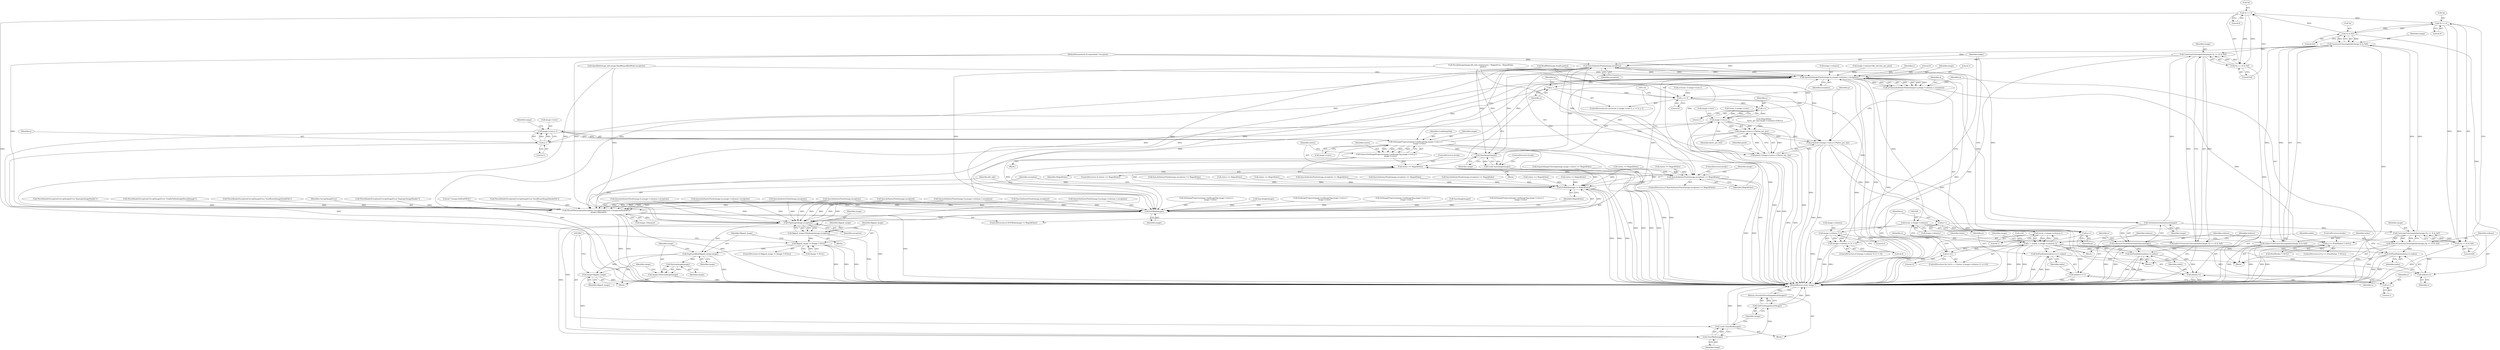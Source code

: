 digraph "0_ImageMagick_f6e9d0d9955e85bdd7540b251cd50d598dacc5e6_10@pointer" {
"1001083" [label="(Call,*p >> 4)"];
"1001056" [label="(Call,*p & 0xf)"];
"1001042" [label="(Call,*p >> 4)"];
"1001083" [label="(Call,*p >> 4)"];
"1001041" [label="(Call,(*p >> 4) & 0xf)"];
"1001039" [label="(Call,ConstrainColormapIndex(image,(*p >> 4) & 0xf))"];
"1001037" [label="(Call,index=ConstrainColormapIndex(image,(*p >> 4) & 0xf))"];
"1001047" [label="(Call,SetPixelIndex(indexes+x,index))"];
"1001054" [label="(Call,ConstrainColormapIndex(image,*p & 0xf))"];
"1001052" [label="(Call,index=ConstrainColormapIndex(image,*p & 0xf))"];
"1001060" [label="(Call,SetPixelIndex(indexes+x+1,index))"];
"1001080" [label="(Call,ConstrainColormapIndex(image,(*p >> 4) & 0xf))"];
"1001078" [label="(Call,index=ConstrainColormapIndex(image,(*p >> 4) & 0xf))"];
"1001088" [label="(Call,SetPixelIndex(indexes+x,index))"];
"1001097" [label="(Call,SyncAuthenticPixels(image,exception))"];
"1001000" [label="(Call,QueueAuthenticPixels(image,0,y,image->columns,1,exception))"];
"1000982" [label="(Call,y--)"];
"1000979" [label="(Call,y >= 0)"];
"1000994" [label="(Call,y-1)"];
"1000990" [label="(Call,image->rows-y-1)"];
"1000989" [label="(Call,(image->rows-y-1)*bytes_per_line)"];
"1000985" [label="(Call,p=pixels+(image->rows-y-1)*bytes_per_line)"];
"1001067" [label="(Call,p++)"];
"1001093" [label="(Call,p++)"];
"1000987" [label="(Call,pixels+(image->rows-y-1)*bytes_per_line)"];
"1001116" [label="(Call,image->rows-y-1)"];
"1001113" [label="(Call,SetImageProgress(image,LoadImageTag,image->rows-y-1,\n              image->rows))"];
"1001111" [label="(Call,status=SetImageProgress(image,LoadImageTag,image->rows-y-1,\n              image->rows))"];
"1001127" [label="(Call,status == MagickFalse)"];
"1001096" [label="(Call,SyncAuthenticPixels(image,exception) == MagickFalse)"];
"1001622" [label="(Call,EOFBlob(image) != MagickFalse)"];
"1001133" [label="(Call,SyncImage(image))"];
"1001131" [label="(Call,(void) SyncImage(image))"];
"1001623" [label="(Call,EOFBlob(image))"];
"1001643" [label="(Call,FlipImage(image,exception))"];
"1001641" [label="(Call,flipped_image=FlipImage(image,exception))"];
"1001647" [label="(Call,flipped_image != (Image *) NULL)"];
"1001653" [label="(Call,DuplicateBlob(flipped_image,image))"];
"1001658" [label="(Call,DestroyImage(image))"];
"1001656" [label="(Call,image=DestroyImage(image))"];
"1001660" [label="(Call,image=flipped_image)"];
"1001665" [label="(Call,CloseBlob(image))"];
"1001663" [label="(Call,(void) CloseBlob(image))"];
"1001668" [label="(Call,GetFirstImageInList(image))"];
"1001667" [label="(Return,return(GetFirstImageInList(image));)"];
"1000998" [label="(Call,q=QueueAuthenticPixels(image,0,y,image->columns,1,exception))"];
"1001010" [label="(Call,q == (PixelPacket *) NULL)"];
"1001018" [label="(Call,GetAuthenticIndexQueue(image))"];
"1001016" [label="(Call,indexes=GetAuthenticIndexQueue(image))"];
"1001048" [label="(Call,indexes+x)"];
"1001089" [label="(Call,indexes+x)"];
"1001027" [label="(Call,(ssize_t) image->columns)"];
"1001026" [label="(Call,(ssize_t) image->columns-1)"];
"1001024" [label="(Call,x < ((ssize_t) image->columns-1))"];
"1001033" [label="(Call,x+=2)"];
"1001061" [label="(Call,indexes+x+1)"];
"1001063" [label="(Call,x+1)"];
"1001071" [label="(Call,image->columns % 2)"];
"1001070" [label="(Call,(image->columns % 2) != 0)"];
"1001120" [label="(Call,y-1)"];
"1001626" [label="(Call,ThrowFileException(exception,CorruptImageError,\"UnexpectedEndOfFile\",\n      image->filename))"];
"1001082" [label="(Call,(*p >> 4) & 0xf)"];
"1001660" [label="(Call,image=flipped_image)"];
"1000984" [label="(Block,)"];
"1001034" [label="(Identifier,x)"];
"1000928" [label="(Call,SyncAuthenticPixels(image,exception))"];
"1001011" [label="(Identifier,q)"];
"1001094" [label="(Identifier,p)"];
"1001047" [label="(Call,SetPixelIndex(indexes+x,index))"];
"1001049" [label="(Identifier,indexes)"];
"1001641" [label="(Call,flipped_image=FlipImage(image,exception))"];
"1000981" [label="(Literal,0)"];
"1000179" [label="(Call,OpenBlob(image_info,image,ReadBinaryBlobMode,exception))"];
"1001041" [label="(Call,(*p >> 4) & 0xf)"];
"1001131" [label="(Call,(void) SyncImage(image))"];
"1001100" [label="(Identifier,MagickFalse)"];
"1000994" [label="(Call,y-1)"];
"1001670" [label="(MethodReturn,static Image *)"];
"1000989" [label="(Call,(image->rows-y-1)*bytes_per_line)"];
"1001057" [label="(Call,*p)"];
"1001093" [label="(Call,p++)"];
"1000672" [label="(Call,MagickMax(\n    bytes_per_line,image->columns+256UL))"];
"1001644" [label="(Identifier,image)"];
"1001267" [label="(Call,status == MagickFalse)"];
"1000116" [label="(MethodParameterIn,ExceptionInfo *exception)"];
"1001020" [label="(ControlStructure,for (x=0; x < ((ssize_t) image->columns-1); x+=2))"];
"1001059" [label="(Literal,0xf)"];
"1001636" [label="(Identifier,dib_info)"];
"1001062" [label="(Identifier,indexes)"];
"1001050" [label="(Identifier,x)"];
"1001122" [label="(Literal,1)"];
"1001083" [label="(Call,*p >> 4)"];
"1001088" [label="(Call,SetPixelIndex(indexes+x,index))"];
"1000991" [label="(Call,image->rows)"];
"1001622" [label="(Call,EOFBlob(image) != MagickFalse)"];
"1001053" [label="(Identifier,index)"];
"1000995" [label="(Identifier,y)"];
"1001577" [label="(Call,SyncAuthenticPixels(image,exception) == MagickFalse)"];
"1001036" [label="(Block,)"];
"1001656" [label="(Call,image=DestroyImage(image))"];
"1001098" [label="(Identifier,image)"];
"1001121" [label="(Identifier,y)"];
"1001236" [label="(Call,SyncAuthenticPixels(image,exception) == MagickFalse)"];
"1001629" [label="(Literal,\"UnexpectedEndOfFile\")"];
"1001087" [label="(Literal,0xf)"];
"1001037" [label="(Call,index=ConstrainColormapIndex(image,(*p >> 4) & 0xf))"];
"1001662" [label="(Identifier,flipped_image)"];
"1001080" [label="(Call,ConstrainColormapIndex(image,(*p >> 4) & 0xf))"];
"1001328" [label="(Call,QueueAuthenticPixels(image,0,y,image->columns,1,exception))"];
"1000970" [label="(Call,y=(ssize_t) image->rows-1)"];
"1001073" [label="(Identifier,image)"];
"1001665" [label="(Call,CloseBlob(image))"];
"1001002" [label="(Literal,0)"];
"1000502" [label="(Call,AcquireImageColormap(image,image->colors) == MagickFalse)"];
"1000712" [label="(Call,ReadBlob(image,length,pixels))"];
"1001115" [label="(Identifier,LoadImageTag)"];
"1001649" [label="(Call,(Image *) NULL)"];
"1001668" [label="(Call,GetFirstImageInList(image))"];
"1000562" [label="(Call,ThrowReaderException(CorruptImageError,\"InsufficientImageDataInFile\"))"];
"1000999" [label="(Identifier,q)"];
"1001000" [label="(Call,QueueAuthenticPixels(image,0,y,image->columns,1,exception))"];
"1001627" [label="(Identifier,exception)"];
"1001621" [label="(ControlStructure,if (EOFBlob(image) != MagickFalse))"];
"1001091" [label="(Identifier,x)"];
"1001077" [label="(Block,)"];
"1000980" [label="(Identifier,y)"];
"1000987" [label="(Call,pixels+(image->rows-y-1)*bytes_per_line)"];
"1000217" [label="(Call,ThrowReaderException(CorruptImageError,\"ImproperImageHeader\"))"];
"1000742" [label="(Call,ThrowReaderException(CorruptImageError,\"UnableToRunlengthDecodeImage\"))"];
"1001237" [label="(Call,SyncAuthenticPixels(image,exception))"];
"1001116" [label="(Call,image->rows-y-1)"];
"1001667" [label="(Return,return(GetFirstImageInList(image));)"];
"1001658" [label="(Call,DestroyImage(image))"];
"1001035" [label="(Literal,2)"];
"1001040" [label="(Identifier,image)"];
"1001654" [label="(Identifier,flipped_image)"];
"1000983" [label="(Identifier,y)"];
"1001130" [label="(ControlStructure,break;)"];
"1001015" [label="(ControlStructure,break;)"];
"1001051" [label="(Identifier,index)"];
"1001110" [label="(Block,)"];
"1001135" [label="(ControlStructure,break;)"];
"1000927" [label="(Call,SyncAuthenticPixels(image,exception) == MagickFalse)"];
"1001025" [label="(Identifier,x)"];
"1000944" [label="(Call,SetImageProgress(image,LoadImageTag,image->rows-y-1,\n              image->rows))"];
"1000810" [label="(Call,QueueAuthenticPixels(image,0,y,image->columns,1,exception))"];
"1001096" [label="(Call,SyncAuthenticPixels(image,exception) == MagickFalse)"];
"1001001" [label="(Identifier,image)"];
"1001134" [label="(Identifier,image)"];
"1001027" [label="(Call,(ssize_t) image->columns)"];
"1001124" [label="(Identifier,image)"];
"1001079" [label="(Identifier,index)"];
"1001010" [label="(Call,q == (PixelPacket *) NULL)"];
"1001068" [label="(Identifier,p)"];
"1001113" [label="(Call,SetImageProgress(image,LoadImageTag,image->rows-y-1,\n              image->rows))"];
"1001669" [label="(Identifier,image)"];
"1000998" [label="(Call,q=QueueAuthenticPixels(image,0,y,image->columns,1,exception))"];
"1001069" [label="(ControlStructure,if ((image->columns % 2) != 0))"];
"1001097" [label="(Call,SyncAuthenticPixels(image,exception))"];
"1001111" [label="(Call,status=SetImageProgress(image,LoadImageTag,image->rows-y-1,\n              image->rows))"];
"1001078" [label="(Call,index=ConstrainColormapIndex(image,(*p >> 4) & 0xf))"];
"1001117" [label="(Call,image->rows)"];
"1001099" [label="(Identifier,exception)"];
"1001033" [label="(Call,x+=2)"];
"1001067" [label="(Call,p++)"];
"1001475" [label="(Call,status == MagickFalse)"];
"1001645" [label="(Identifier,exception)"];
"1000722" [label="(Call,ThrowReaderException(CorruptImageError,\"InsufficientImageDataInFile\"))"];
"1001090" [label="(Identifier,indexes)"];
"1001016" [label="(Call,indexes=GetAuthenticIndexQueue(image))"];
"1001653" [label="(Call,DuplicateBlob(flipped_image,image))"];
"1001647" [label="(Call,flipped_image != (Image *) NULL)"];
"1001045" [label="(Literal,4)"];
"1001055" [label="(Identifier,image)"];
"1001129" [label="(Identifier,MagickFalse)"];
"1001643" [label="(Call,FlipImage(image,exception))"];
"1001624" [label="(Identifier,image)"];
"1001042" [label="(Call,*p >> 4)"];
"1001038" [label="(Identifier,index)"];
"1001056" [label="(Call,*p & 0xf)"];
"1001063" [label="(Call,x+1)"];
"1000117" [label="(Block,)"];
"1001009" [label="(ControlStructure,if (q == (PixelPacket *) NULL))"];
"1001017" [label="(Identifier,indexes)"];
"1001642" [label="(Identifier,flipped_image)"];
"1000968" [label="(Block,)"];
"1001594" [label="(Call,SetImageProgress(image,LoadImageTag,image->rows-y-1,\n              image->rows))"];
"1001072" [label="(Call,image->columns)"];
"1001652" [label="(Block,)"];
"1001048" [label="(Call,indexes+x)"];
"1001039" [label="(Call,ConstrainColormapIndex(image,(*p >> 4) & 0xf))"];
"1001029" [label="(Call,image->columns)"];
"1001081" [label="(Identifier,image)"];
"1000739" [label="(Call,status == MagickFalse)"];
"1001625" [label="(Identifier,MagickFalse)"];
"1001071" [label="(Call,image->columns % 2)"];
"1000986" [label="(Identifier,p)"];
"1001060" [label="(Call,SetPixelIndex(indexes+x+1,index))"];
"1001086" [label="(Literal,4)"];
"1000982" [label="(Call,y--)"];
"1001127" [label="(Call,status == MagickFalse)"];
"1001089" [label="(Call,indexes+x)"];
"1001019" [label="(Identifier,image)"];
"1000985" [label="(Call,p=pixels+(image->rows-y-1)*bytes_per_line)"];
"1001032" [label="(Literal,1)"];
"1000964" [label="(Call,SyncImage(image))"];
"1001012" [label="(Call,(PixelPacket *) NULL)"];
"1001126" [label="(ControlStructure,if (status == MagickFalse))"];
"1001095" [label="(ControlStructure,if (SyncAuthenticPixels(image,exception) == MagickFalse))"];
"1001648" [label="(Identifier,flipped_image)"];
"1000973" [label="(Call,(ssize_t) image->rows)"];
"1001022" [label="(Identifier,x)"];
"1001623" [label="(Call,EOFBlob(image))"];
"1001101" [label="(ControlStructure,break;)"];
"1001123" [label="(Call,image->rows)"];
"1001666" [label="(Identifier,image)"];
"1001628" [label="(Identifier,CorruptImageError)"];
"1001066" [label="(Identifier,index)"];
"1001461" [label="(Call,SetImageProgress(image,LoadImageTag,image->rows-y-1,\n              image->rows))"];
"1001054" [label="(Call,ConstrainColormapIndex(image,*p & 0xf))"];
"1001659" [label="(Identifier,image)"];
"1001021" [label="(Call,x=0)"];
"1001007" [label="(Literal,1)"];
"1001657" [label="(Identifier,image)"];
"1001608" [label="(Call,status == MagickFalse)"];
"1000958" [label="(Call,status == MagickFalse)"];
"1001064" [label="(Identifier,x)"];
"1001639" [label="(Block,)"];
"1001661" [label="(Identifier,image)"];
"1001082" [label="(Call,(*p >> 4) & 0xf)"];
"1000990" [label="(Call,image->rows-y-1)"];
"1001065" [label="(Literal,1)"];
"1001514" [label="(Call,QueueAuthenticPixels(image,0,y,image->columns,1,exception))"];
"1001004" [label="(Call,image->columns)"];
"1001614" [label="(Call,ThrowReaderException(CorruptImageError,\"ImproperImageHeader\"))"];
"1001046" [label="(Literal,0xf)"];
"1000478" [label="(Call,status == MagickFalse)"];
"1001105" [label="(Identifier,image)"];
"1001253" [label="(Call,SetImageProgress(image,LoadImageTag,image->rows-y-1,\n              image->rows))"];
"1001578" [label="(Call,SyncAuthenticPixels(image,exception))"];
"1000988" [label="(Identifier,pixels)"];
"1001043" [label="(Call,*p)"];
"1001084" [label="(Call,*p)"];
"1000979" [label="(Call,y >= 0)"];
"1001024" [label="(Call,x < ((ssize_t) image->columns-1))"];
"1001114" [label="(Identifier,image)"];
"1001075" [label="(Literal,2)"];
"1000647" [label="(Call,image->columns*dib_info.bits_per_pixel)"];
"1001444" [label="(Call,SyncAuthenticPixels(image,exception) == MagickFalse)"];
"1001626" [label="(Call,ThrowFileException(exception,CorruptImageError,\"UnexpectedEndOfFile\",\n      image->filename))"];
"1000729" [label="(Call,DecodeImage(image,dib_info.compression ? MagickTrue : MagickFalse,\n        pixels))"];
"1001061" [label="(Call,indexes+x+1)"];
"1001026" [label="(Call,(ssize_t) image->columns-1)"];
"1000969" [label="(ControlStructure,for (y=(ssize_t) image->rows-1; y >= 0; y--))"];
"1001003" [label="(Identifier,y)"];
"1001646" [label="(ControlStructure,if (flipped_image != (Image *) NULL))"];
"1001133" [label="(Call,SyncImage(image))"];
"1001076" [label="(Literal,0)"];
"1001112" [label="(Identifier,status)"];
"1001630" [label="(Call,image->filename)"];
"1001092" [label="(Identifier,index)"];
"1001186" [label="(Call,QueueAuthenticPixels(image,0,y,image->columns,1,exception))"];
"1001273" [label="(Call,SyncImage(image))"];
"1001018" [label="(Call,GetAuthenticIndexQueue(image))"];
"1001070" [label="(Call,(image->columns % 2) != 0)"];
"1001008" [label="(Identifier,exception)"];
"1001445" [label="(Call,SyncAuthenticPixels(image,exception))"];
"1001128" [label="(Identifier,status)"];
"1001052" [label="(Call,index=ConstrainColormapIndex(image,*p & 0xf))"];
"1001120" [label="(Call,y-1)"];
"1000997" [label="(Identifier,bytes_per_line)"];
"1001663" [label="(Call,(void) CloseBlob(image))"];
"1000996" [label="(Literal,1)"];
"1001655" [label="(Identifier,image)"];
"1001083" -> "1001082"  [label="AST: "];
"1001083" -> "1001086"  [label="CFG: "];
"1001084" -> "1001083"  [label="AST: "];
"1001086" -> "1001083"  [label="AST: "];
"1001087" -> "1001083"  [label="CFG: "];
"1001083" -> "1001670"  [label="DDG: "];
"1001083" -> "1001042"  [label="DDG: "];
"1001083" -> "1001082"  [label="DDG: "];
"1001083" -> "1001082"  [label="DDG: "];
"1001056" -> "1001083"  [label="DDG: "];
"1001056" -> "1001054"  [label="AST: "];
"1001056" -> "1001059"  [label="CFG: "];
"1001057" -> "1001056"  [label="AST: "];
"1001059" -> "1001056"  [label="AST: "];
"1001054" -> "1001056"  [label="CFG: "];
"1001056" -> "1001670"  [label="DDG: "];
"1001056" -> "1001042"  [label="DDG: "];
"1001056" -> "1001054"  [label="DDG: "];
"1001056" -> "1001054"  [label="DDG: "];
"1001042" -> "1001056"  [label="DDG: "];
"1001042" -> "1001041"  [label="AST: "];
"1001042" -> "1001045"  [label="CFG: "];
"1001043" -> "1001042"  [label="AST: "];
"1001045" -> "1001042"  [label="AST: "];
"1001046" -> "1001042"  [label="CFG: "];
"1001042" -> "1001041"  [label="DDG: "];
"1001042" -> "1001041"  [label="DDG: "];
"1001041" -> "1001039"  [label="AST: "];
"1001041" -> "1001046"  [label="CFG: "];
"1001046" -> "1001041"  [label="AST: "];
"1001039" -> "1001041"  [label="CFG: "];
"1001041" -> "1001670"  [label="DDG: "];
"1001041" -> "1001039"  [label="DDG: "];
"1001041" -> "1001039"  [label="DDG: "];
"1001039" -> "1001037"  [label="AST: "];
"1001040" -> "1001039"  [label="AST: "];
"1001037" -> "1001039"  [label="CFG: "];
"1001039" -> "1001670"  [label="DDG: "];
"1001039" -> "1001037"  [label="DDG: "];
"1001039" -> "1001037"  [label="DDG: "];
"1001054" -> "1001039"  [label="DDG: "];
"1001018" -> "1001039"  [label="DDG: "];
"1001039" -> "1001054"  [label="DDG: "];
"1001037" -> "1001036"  [label="AST: "];
"1001038" -> "1001037"  [label="AST: "];
"1001049" -> "1001037"  [label="CFG: "];
"1001037" -> "1001670"  [label="DDG: "];
"1001037" -> "1001047"  [label="DDG: "];
"1001047" -> "1001036"  [label="AST: "];
"1001047" -> "1001051"  [label="CFG: "];
"1001048" -> "1001047"  [label="AST: "];
"1001051" -> "1001047"  [label="AST: "];
"1001053" -> "1001047"  [label="CFG: "];
"1001047" -> "1001670"  [label="DDG: "];
"1001047" -> "1001670"  [label="DDG: "];
"1001016" -> "1001047"  [label="DDG: "];
"1001024" -> "1001047"  [label="DDG: "];
"1001054" -> "1001052"  [label="AST: "];
"1001055" -> "1001054"  [label="AST: "];
"1001052" -> "1001054"  [label="CFG: "];
"1001054" -> "1001670"  [label="DDG: "];
"1001054" -> "1001052"  [label="DDG: "];
"1001054" -> "1001052"  [label="DDG: "];
"1001054" -> "1001080"  [label="DDG: "];
"1001054" -> "1001097"  [label="DDG: "];
"1001052" -> "1001036"  [label="AST: "];
"1001053" -> "1001052"  [label="AST: "];
"1001062" -> "1001052"  [label="CFG: "];
"1001052" -> "1001670"  [label="DDG: "];
"1001052" -> "1001060"  [label="DDG: "];
"1001060" -> "1001036"  [label="AST: "];
"1001060" -> "1001066"  [label="CFG: "];
"1001061" -> "1001060"  [label="AST: "];
"1001066" -> "1001060"  [label="AST: "];
"1001068" -> "1001060"  [label="CFG: "];
"1001060" -> "1001670"  [label="DDG: "];
"1001060" -> "1001670"  [label="DDG: "];
"1001060" -> "1001670"  [label="DDG: "];
"1001024" -> "1001060"  [label="DDG: "];
"1001080" -> "1001078"  [label="AST: "];
"1001080" -> "1001082"  [label="CFG: "];
"1001081" -> "1001080"  [label="AST: "];
"1001082" -> "1001080"  [label="AST: "];
"1001078" -> "1001080"  [label="CFG: "];
"1001080" -> "1001670"  [label="DDG: "];
"1001080" -> "1001078"  [label="DDG: "];
"1001080" -> "1001078"  [label="DDG: "];
"1001018" -> "1001080"  [label="DDG: "];
"1001082" -> "1001080"  [label="DDG: "];
"1001082" -> "1001080"  [label="DDG: "];
"1001080" -> "1001097"  [label="DDG: "];
"1001078" -> "1001077"  [label="AST: "];
"1001079" -> "1001078"  [label="AST: "];
"1001090" -> "1001078"  [label="CFG: "];
"1001078" -> "1001670"  [label="DDG: "];
"1001078" -> "1001088"  [label="DDG: "];
"1001088" -> "1001077"  [label="AST: "];
"1001088" -> "1001092"  [label="CFG: "];
"1001089" -> "1001088"  [label="AST: "];
"1001092" -> "1001088"  [label="AST: "];
"1001094" -> "1001088"  [label="CFG: "];
"1001088" -> "1001670"  [label="DDG: "];
"1001088" -> "1001670"  [label="DDG: "];
"1001088" -> "1001670"  [label="DDG: "];
"1001016" -> "1001088"  [label="DDG: "];
"1001024" -> "1001088"  [label="DDG: "];
"1001097" -> "1001096"  [label="AST: "];
"1001097" -> "1001099"  [label="CFG: "];
"1001098" -> "1001097"  [label="AST: "];
"1001099" -> "1001097"  [label="AST: "];
"1001100" -> "1001097"  [label="CFG: "];
"1001097" -> "1001670"  [label="DDG: "];
"1001097" -> "1001000"  [label="DDG: "];
"1001097" -> "1001000"  [label="DDG: "];
"1001097" -> "1001096"  [label="DDG: "];
"1001097" -> "1001096"  [label="DDG: "];
"1001018" -> "1001097"  [label="DDG: "];
"1001000" -> "1001097"  [label="DDG: "];
"1000116" -> "1001097"  [label="DDG: "];
"1001097" -> "1001113"  [label="DDG: "];
"1001097" -> "1001133"  [label="DDG: "];
"1001097" -> "1001623"  [label="DDG: "];
"1001097" -> "1001626"  [label="DDG: "];
"1001097" -> "1001643"  [label="DDG: "];
"1001000" -> "1000998"  [label="AST: "];
"1001000" -> "1001008"  [label="CFG: "];
"1001001" -> "1001000"  [label="AST: "];
"1001002" -> "1001000"  [label="AST: "];
"1001003" -> "1001000"  [label="AST: "];
"1001004" -> "1001000"  [label="AST: "];
"1001007" -> "1001000"  [label="AST: "];
"1001008" -> "1001000"  [label="AST: "];
"1000998" -> "1001000"  [label="CFG: "];
"1001000" -> "1001670"  [label="DDG: "];
"1001000" -> "1001670"  [label="DDG: "];
"1001000" -> "1001670"  [label="DDG: "];
"1001000" -> "1000982"  [label="DDG: "];
"1001000" -> "1000998"  [label="DDG: "];
"1001000" -> "1000998"  [label="DDG: "];
"1001000" -> "1000998"  [label="DDG: "];
"1001000" -> "1000998"  [label="DDG: "];
"1001000" -> "1000998"  [label="DDG: "];
"1001000" -> "1000998"  [label="DDG: "];
"1000729" -> "1001000"  [label="DDG: "];
"1001113" -> "1001000"  [label="DDG: "];
"1000712" -> "1001000"  [label="DDG: "];
"1000994" -> "1001000"  [label="DDG: "];
"1001071" -> "1001000"  [label="DDG: "];
"1000647" -> "1001000"  [label="DDG: "];
"1000179" -> "1001000"  [label="DDG: "];
"1000116" -> "1001000"  [label="DDG: "];
"1001000" -> "1001018"  [label="DDG: "];
"1001000" -> "1001027"  [label="DDG: "];
"1001000" -> "1001120"  [label="DDG: "];
"1001000" -> "1001133"  [label="DDG: "];
"1001000" -> "1001623"  [label="DDG: "];
"1001000" -> "1001626"  [label="DDG: "];
"1001000" -> "1001643"  [label="DDG: "];
"1000982" -> "1000969"  [label="AST: "];
"1000982" -> "1000983"  [label="CFG: "];
"1000983" -> "1000982"  [label="AST: "];
"1000980" -> "1000982"  [label="CFG: "];
"1000982" -> "1000979"  [label="DDG: "];
"1001120" -> "1000982"  [label="DDG: "];
"1000979" -> "1000969"  [label="AST: "];
"1000979" -> "1000981"  [label="CFG: "];
"1000980" -> "1000979"  [label="AST: "];
"1000981" -> "1000979"  [label="AST: "];
"1000986" -> "1000979"  [label="CFG: "];
"1001132" -> "1000979"  [label="CFG: "];
"1000979" -> "1001670"  [label="DDG: "];
"1000979" -> "1001670"  [label="DDG: "];
"1000970" -> "1000979"  [label="DDG: "];
"1000979" -> "1000994"  [label="DDG: "];
"1000994" -> "1000990"  [label="AST: "];
"1000994" -> "1000996"  [label="CFG: "];
"1000995" -> "1000994"  [label="AST: "];
"1000996" -> "1000994"  [label="AST: "];
"1000990" -> "1000994"  [label="CFG: "];
"1000994" -> "1000990"  [label="DDG: "];
"1000994" -> "1000990"  [label="DDG: "];
"1000990" -> "1000989"  [label="AST: "];
"1000991" -> "1000990"  [label="AST: "];
"1000997" -> "1000990"  [label="CFG: "];
"1000990" -> "1001670"  [label="DDG: "];
"1000990" -> "1001670"  [label="DDG: "];
"1000990" -> "1000989"  [label="DDG: "];
"1000990" -> "1000989"  [label="DDG: "];
"1001113" -> "1000990"  [label="DDG: "];
"1000973" -> "1000990"  [label="DDG: "];
"1000990" -> "1001116"  [label="DDG: "];
"1000989" -> "1000987"  [label="AST: "];
"1000989" -> "1000997"  [label="CFG: "];
"1000997" -> "1000989"  [label="AST: "];
"1000987" -> "1000989"  [label="CFG: "];
"1000989" -> "1001670"  [label="DDG: "];
"1000989" -> "1001670"  [label="DDG: "];
"1000989" -> "1000985"  [label="DDG: "];
"1000989" -> "1000985"  [label="DDG: "];
"1000989" -> "1000987"  [label="DDG: "];
"1000989" -> "1000987"  [label="DDG: "];
"1000672" -> "1000989"  [label="DDG: "];
"1000985" -> "1000984"  [label="AST: "];
"1000985" -> "1000987"  [label="CFG: "];
"1000986" -> "1000985"  [label="AST: "];
"1000987" -> "1000985"  [label="AST: "];
"1000999" -> "1000985"  [label="CFG: "];
"1000985" -> "1001670"  [label="DDG: "];
"1000985" -> "1001670"  [label="DDG: "];
"1000712" -> "1000985"  [label="DDG: "];
"1000729" -> "1000985"  [label="DDG: "];
"1000985" -> "1001067"  [label="DDG: "];
"1000985" -> "1001093"  [label="DDG: "];
"1001067" -> "1001036"  [label="AST: "];
"1001067" -> "1001068"  [label="CFG: "];
"1001068" -> "1001067"  [label="AST: "];
"1001034" -> "1001067"  [label="CFG: "];
"1001067" -> "1001670"  [label="DDG: "];
"1001067" -> "1001093"  [label="DDG: "];
"1001093" -> "1001077"  [label="AST: "];
"1001093" -> "1001094"  [label="CFG: "];
"1001094" -> "1001093"  [label="AST: "];
"1001098" -> "1001093"  [label="CFG: "];
"1001093" -> "1001670"  [label="DDG: "];
"1000988" -> "1000987"  [label="AST: "];
"1000987" -> "1001670"  [label="DDG: "];
"1000987" -> "1001670"  [label="DDG: "];
"1000712" -> "1000987"  [label="DDG: "];
"1000729" -> "1000987"  [label="DDG: "];
"1001116" -> "1001113"  [label="AST: "];
"1001116" -> "1001120"  [label="CFG: "];
"1001117" -> "1001116"  [label="AST: "];
"1001120" -> "1001116"  [label="AST: "];
"1001124" -> "1001116"  [label="CFG: "];
"1001116" -> "1001670"  [label="DDG: "];
"1001116" -> "1001113"  [label="DDG: "];
"1001116" -> "1001113"  [label="DDG: "];
"1001120" -> "1001116"  [label="DDG: "];
"1001120" -> "1001116"  [label="DDG: "];
"1001113" -> "1001111"  [label="AST: "];
"1001113" -> "1001123"  [label="CFG: "];
"1001114" -> "1001113"  [label="AST: "];
"1001115" -> "1001113"  [label="AST: "];
"1001123" -> "1001113"  [label="AST: "];
"1001111" -> "1001113"  [label="CFG: "];
"1001113" -> "1001670"  [label="DDG: "];
"1001113" -> "1001670"  [label="DDG: "];
"1001113" -> "1001670"  [label="DDG: "];
"1001113" -> "1001111"  [label="DDG: "];
"1001113" -> "1001111"  [label="DDG: "];
"1001113" -> "1001111"  [label="DDG: "];
"1001113" -> "1001111"  [label="DDG: "];
"1001113" -> "1001133"  [label="DDG: "];
"1001113" -> "1001623"  [label="DDG: "];
"1001111" -> "1001110"  [label="AST: "];
"1001112" -> "1001111"  [label="AST: "];
"1001128" -> "1001111"  [label="CFG: "];
"1001111" -> "1001670"  [label="DDG: "];
"1001111" -> "1001127"  [label="DDG: "];
"1001127" -> "1001126"  [label="AST: "];
"1001127" -> "1001129"  [label="CFG: "];
"1001128" -> "1001127"  [label="AST: "];
"1001129" -> "1001127"  [label="AST: "];
"1001130" -> "1001127"  [label="CFG: "];
"1000983" -> "1001127"  [label="CFG: "];
"1001127" -> "1001670"  [label="DDG: "];
"1001127" -> "1001670"  [label="DDG: "];
"1001127" -> "1001096"  [label="DDG: "];
"1001096" -> "1001127"  [label="DDG: "];
"1001127" -> "1001622"  [label="DDG: "];
"1001096" -> "1001095"  [label="AST: "];
"1001096" -> "1001100"  [label="CFG: "];
"1001100" -> "1001096"  [label="AST: "];
"1001101" -> "1001096"  [label="CFG: "];
"1001105" -> "1001096"  [label="CFG: "];
"1001096" -> "1001670"  [label="DDG: "];
"1001096" -> "1001670"  [label="DDG: "];
"1000478" -> "1001096"  [label="DDG: "];
"1000739" -> "1001096"  [label="DDG: "];
"1000502" -> "1001096"  [label="DDG: "];
"1001096" -> "1001622"  [label="DDG: "];
"1001622" -> "1001621"  [label="AST: "];
"1001622" -> "1001625"  [label="CFG: "];
"1001623" -> "1001622"  [label="AST: "];
"1001625" -> "1001622"  [label="AST: "];
"1001627" -> "1001622"  [label="CFG: "];
"1001636" -> "1001622"  [label="CFG: "];
"1001622" -> "1001670"  [label="DDG: "];
"1001622" -> "1001670"  [label="DDG: "];
"1001622" -> "1001670"  [label="DDG: "];
"1001623" -> "1001622"  [label="DDG: "];
"1001444" -> "1001622"  [label="DDG: "];
"1001475" -> "1001622"  [label="DDG: "];
"1001608" -> "1001622"  [label="DDG: "];
"1000478" -> "1001622"  [label="DDG: "];
"1000739" -> "1001622"  [label="DDG: "];
"1001267" -> "1001622"  [label="DDG: "];
"1000958" -> "1001622"  [label="DDG: "];
"1000927" -> "1001622"  [label="DDG: "];
"1000502" -> "1001622"  [label="DDG: "];
"1001577" -> "1001622"  [label="DDG: "];
"1001236" -> "1001622"  [label="DDG: "];
"1001133" -> "1001131"  [label="AST: "];
"1001133" -> "1001134"  [label="CFG: "];
"1001134" -> "1001133"  [label="AST: "];
"1001131" -> "1001133"  [label="CFG: "];
"1001133" -> "1001131"  [label="DDG: "];
"1000729" -> "1001133"  [label="DDG: "];
"1000712" -> "1001133"  [label="DDG: "];
"1001133" -> "1001623"  [label="DDG: "];
"1001131" -> "1000968"  [label="AST: "];
"1001132" -> "1001131"  [label="AST: "];
"1001135" -> "1001131"  [label="CFG: "];
"1001131" -> "1001670"  [label="DDG: "];
"1001131" -> "1001670"  [label="DDG: "];
"1001623" -> "1001624"  [label="CFG: "];
"1001624" -> "1001623"  [label="AST: "];
"1001625" -> "1001623"  [label="CFG: "];
"1001461" -> "1001623"  [label="DDG: "];
"1000729" -> "1001623"  [label="DDG: "];
"1000964" -> "1001623"  [label="DDG: "];
"1001237" -> "1001623"  [label="DDG: "];
"1001514" -> "1001623"  [label="DDG: "];
"1000712" -> "1001623"  [label="DDG: "];
"1000944" -> "1001623"  [label="DDG: "];
"1000810" -> "1001623"  [label="DDG: "];
"1001445" -> "1001623"  [label="DDG: "];
"1001186" -> "1001623"  [label="DDG: "];
"1001328" -> "1001623"  [label="DDG: "];
"1001578" -> "1001623"  [label="DDG: "];
"1001253" -> "1001623"  [label="DDG: "];
"1000928" -> "1001623"  [label="DDG: "];
"1001273" -> "1001623"  [label="DDG: "];
"1001594" -> "1001623"  [label="DDG: "];
"1001623" -> "1001643"  [label="DDG: "];
"1001623" -> "1001665"  [label="DDG: "];
"1001643" -> "1001641"  [label="AST: "];
"1001643" -> "1001645"  [label="CFG: "];
"1001644" -> "1001643"  [label="AST: "];
"1001645" -> "1001643"  [label="AST: "];
"1001641" -> "1001643"  [label="CFG: "];
"1001643" -> "1001670"  [label="DDG: "];
"1001643" -> "1001641"  [label="DDG: "];
"1001643" -> "1001641"  [label="DDG: "];
"1001578" -> "1001643"  [label="DDG: "];
"1001237" -> "1001643"  [label="DDG: "];
"1001514" -> "1001643"  [label="DDG: "];
"1000810" -> "1001643"  [label="DDG: "];
"1000928" -> "1001643"  [label="DDG: "];
"1001445" -> "1001643"  [label="DDG: "];
"1001626" -> "1001643"  [label="DDG: "];
"1001328" -> "1001643"  [label="DDG: "];
"1000179" -> "1001643"  [label="DDG: "];
"1001186" -> "1001643"  [label="DDG: "];
"1000116" -> "1001643"  [label="DDG: "];
"1001643" -> "1001653"  [label="DDG: "];
"1001643" -> "1001665"  [label="DDG: "];
"1001641" -> "1001639"  [label="AST: "];
"1001642" -> "1001641"  [label="AST: "];
"1001648" -> "1001641"  [label="CFG: "];
"1001641" -> "1001670"  [label="DDG: "];
"1001641" -> "1001647"  [label="DDG: "];
"1001647" -> "1001646"  [label="AST: "];
"1001647" -> "1001649"  [label="CFG: "];
"1001648" -> "1001647"  [label="AST: "];
"1001649" -> "1001647"  [label="AST: "];
"1001654" -> "1001647"  [label="CFG: "];
"1001664" -> "1001647"  [label="CFG: "];
"1001647" -> "1001670"  [label="DDG: "];
"1001647" -> "1001670"  [label="DDG: "];
"1001647" -> "1001670"  [label="DDG: "];
"1001649" -> "1001647"  [label="DDG: "];
"1001647" -> "1001653"  [label="DDG: "];
"1001653" -> "1001652"  [label="AST: "];
"1001653" -> "1001655"  [label="CFG: "];
"1001654" -> "1001653"  [label="AST: "];
"1001655" -> "1001653"  [label="AST: "];
"1001657" -> "1001653"  [label="CFG: "];
"1001653" -> "1001670"  [label="DDG: "];
"1001653" -> "1001658"  [label="DDG: "];
"1001653" -> "1001660"  [label="DDG: "];
"1001658" -> "1001656"  [label="AST: "];
"1001658" -> "1001659"  [label="CFG: "];
"1001659" -> "1001658"  [label="AST: "];
"1001656" -> "1001658"  [label="CFG: "];
"1001658" -> "1001656"  [label="DDG: "];
"1001656" -> "1001652"  [label="AST: "];
"1001657" -> "1001656"  [label="AST: "];
"1001661" -> "1001656"  [label="CFG: "];
"1001656" -> "1001670"  [label="DDG: "];
"1001660" -> "1001652"  [label="AST: "];
"1001660" -> "1001662"  [label="CFG: "];
"1001661" -> "1001660"  [label="AST: "];
"1001662" -> "1001660"  [label="AST: "];
"1001664" -> "1001660"  [label="CFG: "];
"1001660" -> "1001670"  [label="DDG: "];
"1001660" -> "1001665"  [label="DDG: "];
"1001665" -> "1001663"  [label="AST: "];
"1001665" -> "1001666"  [label="CFG: "];
"1001666" -> "1001665"  [label="AST: "];
"1001663" -> "1001665"  [label="CFG: "];
"1001665" -> "1001663"  [label="DDG: "];
"1001665" -> "1001668"  [label="DDG: "];
"1001663" -> "1000117"  [label="AST: "];
"1001664" -> "1001663"  [label="AST: "];
"1001669" -> "1001663"  [label="CFG: "];
"1001663" -> "1001670"  [label="DDG: "];
"1001663" -> "1001670"  [label="DDG: "];
"1001668" -> "1001667"  [label="AST: "];
"1001668" -> "1001669"  [label="CFG: "];
"1001669" -> "1001668"  [label="AST: "];
"1001667" -> "1001668"  [label="CFG: "];
"1001668" -> "1001670"  [label="DDG: "];
"1001668" -> "1001670"  [label="DDG: "];
"1001668" -> "1001667"  [label="DDG: "];
"1001667" -> "1000117"  [label="AST: "];
"1001670" -> "1001667"  [label="CFG: "];
"1001667" -> "1001670"  [label="DDG: "];
"1000998" -> "1000984"  [label="AST: "];
"1000999" -> "1000998"  [label="AST: "];
"1001011" -> "1000998"  [label="CFG: "];
"1000998" -> "1001670"  [label="DDG: "];
"1000998" -> "1001010"  [label="DDG: "];
"1001010" -> "1001009"  [label="AST: "];
"1001010" -> "1001012"  [label="CFG: "];
"1001011" -> "1001010"  [label="AST: "];
"1001012" -> "1001010"  [label="AST: "];
"1001015" -> "1001010"  [label="CFG: "];
"1001017" -> "1001010"  [label="CFG: "];
"1001010" -> "1001670"  [label="DDG: "];
"1001010" -> "1001670"  [label="DDG: "];
"1001010" -> "1001670"  [label="DDG: "];
"1001012" -> "1001010"  [label="DDG: "];
"1001018" -> "1001016"  [label="AST: "];
"1001018" -> "1001019"  [label="CFG: "];
"1001019" -> "1001018"  [label="AST: "];
"1001016" -> "1001018"  [label="CFG: "];
"1001018" -> "1001016"  [label="DDG: "];
"1001016" -> "1000984"  [label="AST: "];
"1001017" -> "1001016"  [label="AST: "];
"1001022" -> "1001016"  [label="CFG: "];
"1001016" -> "1001670"  [label="DDG: "];
"1001016" -> "1001670"  [label="DDG: "];
"1001016" -> "1001048"  [label="DDG: "];
"1001016" -> "1001089"  [label="DDG: "];
"1001048" -> "1001050"  [label="CFG: "];
"1001049" -> "1001048"  [label="AST: "];
"1001050" -> "1001048"  [label="AST: "];
"1001051" -> "1001048"  [label="CFG: "];
"1001024" -> "1001048"  [label="DDG: "];
"1001089" -> "1001091"  [label="CFG: "];
"1001090" -> "1001089"  [label="AST: "];
"1001091" -> "1001089"  [label="AST: "];
"1001092" -> "1001089"  [label="CFG: "];
"1001089" -> "1001670"  [label="DDG: "];
"1001089" -> "1001670"  [label="DDG: "];
"1001024" -> "1001089"  [label="DDG: "];
"1001027" -> "1001026"  [label="AST: "];
"1001027" -> "1001029"  [label="CFG: "];
"1001028" -> "1001027"  [label="AST: "];
"1001029" -> "1001027"  [label="AST: "];
"1001032" -> "1001027"  [label="CFG: "];
"1001027" -> "1001026"  [label="DDG: "];
"1001027" -> "1001071"  [label="DDG: "];
"1001026" -> "1001024"  [label="AST: "];
"1001026" -> "1001032"  [label="CFG: "];
"1001032" -> "1001026"  [label="AST: "];
"1001024" -> "1001026"  [label="CFG: "];
"1001026" -> "1001670"  [label="DDG: "];
"1001026" -> "1001024"  [label="DDG: "];
"1001026" -> "1001024"  [label="DDG: "];
"1001024" -> "1001020"  [label="AST: "];
"1001025" -> "1001024"  [label="AST: "];
"1001038" -> "1001024"  [label="CFG: "];
"1001073" -> "1001024"  [label="CFG: "];
"1001024" -> "1001670"  [label="DDG: "];
"1001024" -> "1001670"  [label="DDG: "];
"1001024" -> "1001670"  [label="DDG: "];
"1001021" -> "1001024"  [label="DDG: "];
"1001033" -> "1001024"  [label="DDG: "];
"1001024" -> "1001033"  [label="DDG: "];
"1001024" -> "1001061"  [label="DDG: "];
"1001024" -> "1001063"  [label="DDG: "];
"1001033" -> "1001020"  [label="AST: "];
"1001033" -> "1001035"  [label="CFG: "];
"1001034" -> "1001033"  [label="AST: "];
"1001035" -> "1001033"  [label="AST: "];
"1001025" -> "1001033"  [label="CFG: "];
"1001061" -> "1001063"  [label="CFG: "];
"1001062" -> "1001061"  [label="AST: "];
"1001063" -> "1001061"  [label="AST: "];
"1001066" -> "1001061"  [label="CFG: "];
"1001061" -> "1001670"  [label="DDG: "];
"1001061" -> "1001670"  [label="DDG: "];
"1001063" -> "1001065"  [label="CFG: "];
"1001064" -> "1001063"  [label="AST: "];
"1001065" -> "1001063"  [label="AST: "];
"1001071" -> "1001070"  [label="AST: "];
"1001071" -> "1001075"  [label="CFG: "];
"1001072" -> "1001071"  [label="AST: "];
"1001075" -> "1001071"  [label="AST: "];
"1001076" -> "1001071"  [label="CFG: "];
"1001071" -> "1001670"  [label="DDG: "];
"1001071" -> "1001070"  [label="DDG: "];
"1001071" -> "1001070"  [label="DDG: "];
"1001070" -> "1001069"  [label="AST: "];
"1001070" -> "1001076"  [label="CFG: "];
"1001076" -> "1001070"  [label="AST: "];
"1001079" -> "1001070"  [label="CFG: "];
"1001098" -> "1001070"  [label="CFG: "];
"1001070" -> "1001670"  [label="DDG: "];
"1001070" -> "1001670"  [label="DDG: "];
"1001120" -> "1001122"  [label="CFG: "];
"1001121" -> "1001120"  [label="AST: "];
"1001122" -> "1001120"  [label="AST: "];
"1001120" -> "1001670"  [label="DDG: "];
"1001626" -> "1001621"  [label="AST: "];
"1001626" -> "1001630"  [label="CFG: "];
"1001627" -> "1001626"  [label="AST: "];
"1001628" -> "1001626"  [label="AST: "];
"1001629" -> "1001626"  [label="AST: "];
"1001630" -> "1001626"  [label="AST: "];
"1001636" -> "1001626"  [label="CFG: "];
"1001626" -> "1001670"  [label="DDG: "];
"1001626" -> "1001670"  [label="DDG: "];
"1001626" -> "1001670"  [label="DDG: "];
"1001626" -> "1001670"  [label="DDG: "];
"1001578" -> "1001626"  [label="DDG: "];
"1001328" -> "1001626"  [label="DDG: "];
"1001237" -> "1001626"  [label="DDG: "];
"1001514" -> "1001626"  [label="DDG: "];
"1000810" -> "1001626"  [label="DDG: "];
"1000928" -> "1001626"  [label="DDG: "];
"1001445" -> "1001626"  [label="DDG: "];
"1000179" -> "1001626"  [label="DDG: "];
"1001186" -> "1001626"  [label="DDG: "];
"1000116" -> "1001626"  [label="DDG: "];
"1000562" -> "1001626"  [label="DDG: "];
"1001614" -> "1001626"  [label="DDG: "];
"1000217" -> "1001626"  [label="DDG: "];
"1000742" -> "1001626"  [label="DDG: "];
"1000722" -> "1001626"  [label="DDG: "];
"1001082" -> "1001087"  [label="CFG: "];
"1001087" -> "1001082"  [label="AST: "];
"1001082" -> "1001670"  [label="DDG: "];
}
